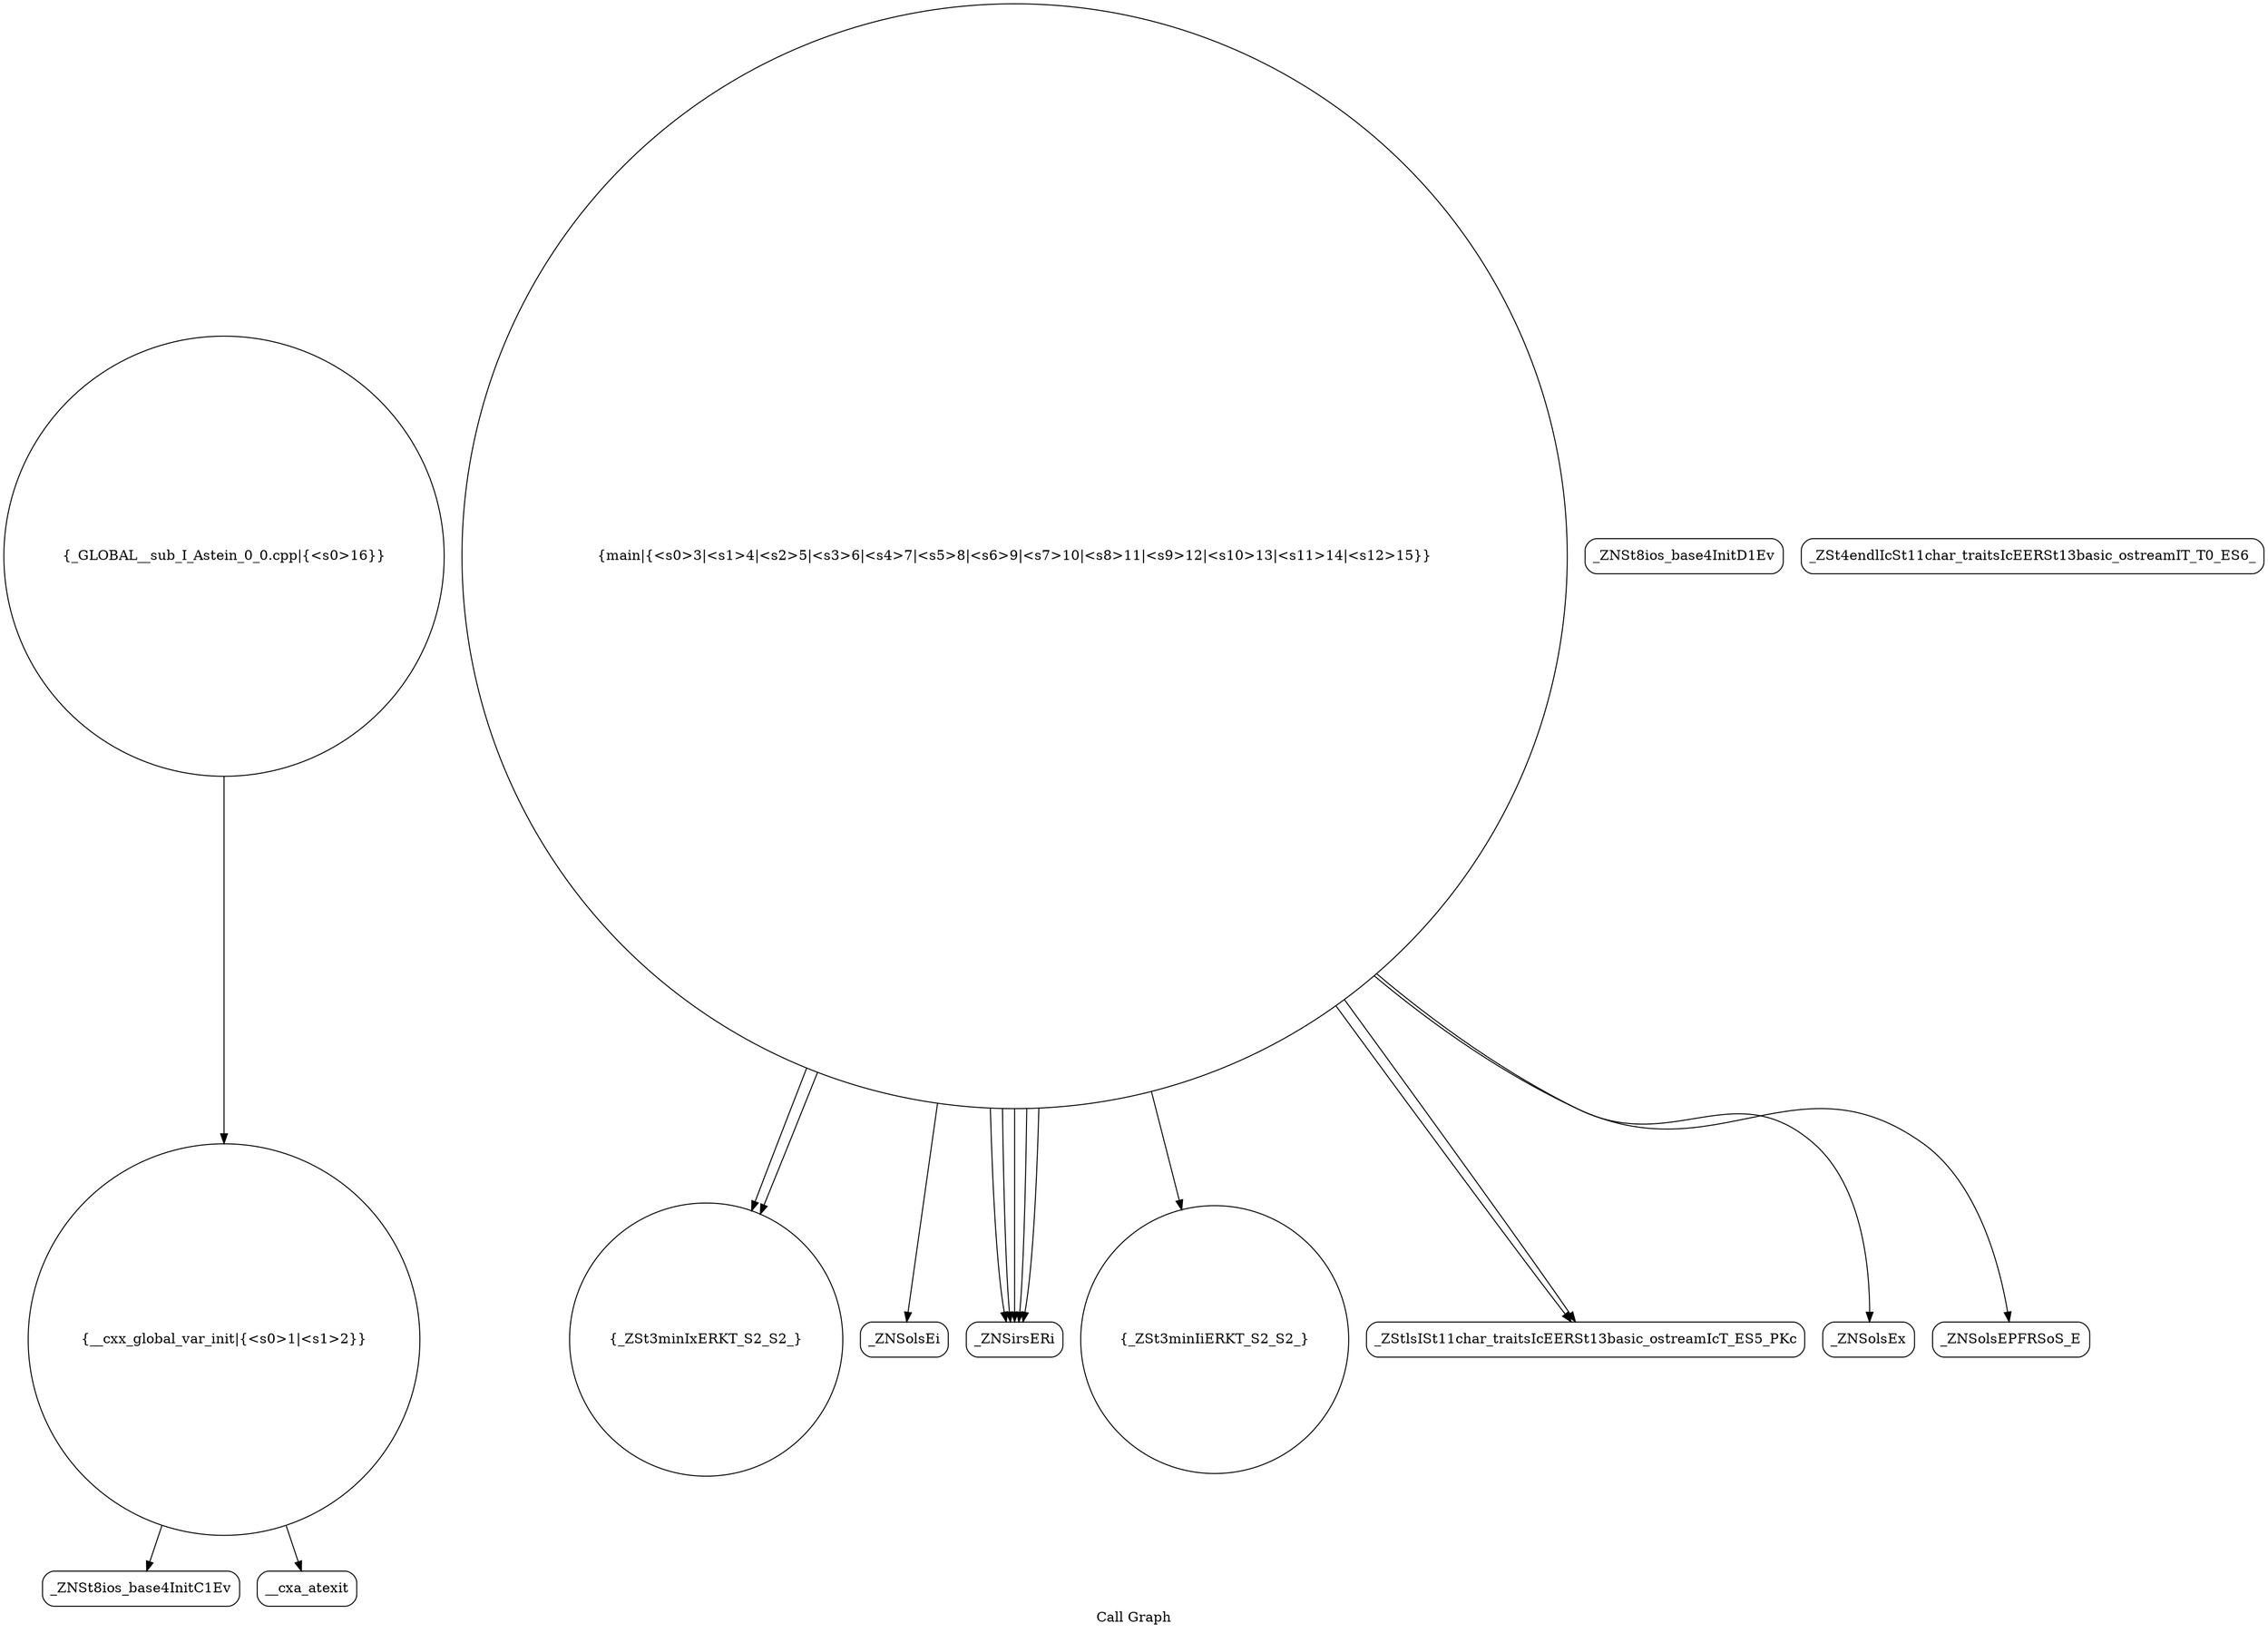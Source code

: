 digraph "Call Graph" {
	label="Call Graph";

	Node0x564d922a7750 [shape=record,shape=circle,label="{__cxx_global_var_init|{<s0>1|<s1>2}}"];
	Node0x564d922a7750:s0 -> Node0x564d922a7be0[color=black];
	Node0x564d922a7750:s1 -> Node0x564d922a7ce0[color=black];
	Node0x564d922a7ee0 [shape=record,shape=circle,label="{_ZSt3minIxERKT_S2_S2_}"];
	Node0x564d922a7c60 [shape=record,shape=Mrecord,label="{_ZNSt8ios_base4InitD1Ev}"];
	Node0x564d922a7fe0 [shape=record,shape=Mrecord,label="{_ZNSolsEi}"];
	Node0x564d922a7d60 [shape=record,shape=circle,label="{main|{<s0>3|<s1>4|<s2>5|<s3>6|<s4>7|<s5>8|<s6>9|<s7>10|<s8>11|<s9>12|<s10>13|<s11>14|<s12>15}}"];
	Node0x564d922a7d60:s0 -> Node0x564d922a7de0[color=black];
	Node0x564d922a7d60:s1 -> Node0x564d922a7de0[color=black];
	Node0x564d922a7d60:s2 -> Node0x564d922a7de0[color=black];
	Node0x564d922a7d60:s3 -> Node0x564d922a7de0[color=black];
	Node0x564d922a7d60:s4 -> Node0x564d922a7de0[color=black];
	Node0x564d922a7d60:s5 -> Node0x564d922a7e60[color=black];
	Node0x564d922a7d60:s6 -> Node0x564d922a7ee0[color=black];
	Node0x564d922a7d60:s7 -> Node0x564d922a7ee0[color=black];
	Node0x564d922a7d60:s8 -> Node0x564d922a7f60[color=black];
	Node0x564d922a7d60:s9 -> Node0x564d922a7fe0[color=black];
	Node0x564d922a7d60:s10 -> Node0x564d922a7f60[color=black];
	Node0x564d922a7d60:s11 -> Node0x564d922a8060[color=black];
	Node0x564d922a7d60:s12 -> Node0x564d922a80e0[color=black];
	Node0x564d922a80e0 [shape=record,shape=Mrecord,label="{_ZNSolsEPFRSoS_E}"];
	Node0x564d922a7e60 [shape=record,shape=circle,label="{_ZSt3minIiERKT_S2_S2_}"];
	Node0x564d922a81e0 [shape=record,shape=circle,label="{_GLOBAL__sub_I_Astein_0_0.cpp|{<s0>16}}"];
	Node0x564d922a81e0:s0 -> Node0x564d922a7750[color=black];
	Node0x564d922a7be0 [shape=record,shape=Mrecord,label="{_ZNSt8ios_base4InitC1Ev}"];
	Node0x564d922a7f60 [shape=record,shape=Mrecord,label="{_ZStlsISt11char_traitsIcEERSt13basic_ostreamIcT_ES5_PKc}"];
	Node0x564d922a7ce0 [shape=record,shape=Mrecord,label="{__cxa_atexit}"];
	Node0x564d922a8060 [shape=record,shape=Mrecord,label="{_ZNSolsEx}"];
	Node0x564d922a7de0 [shape=record,shape=Mrecord,label="{_ZNSirsERi}"];
	Node0x564d922a8160 [shape=record,shape=Mrecord,label="{_ZSt4endlIcSt11char_traitsIcEERSt13basic_ostreamIT_T0_ES6_}"];
}
